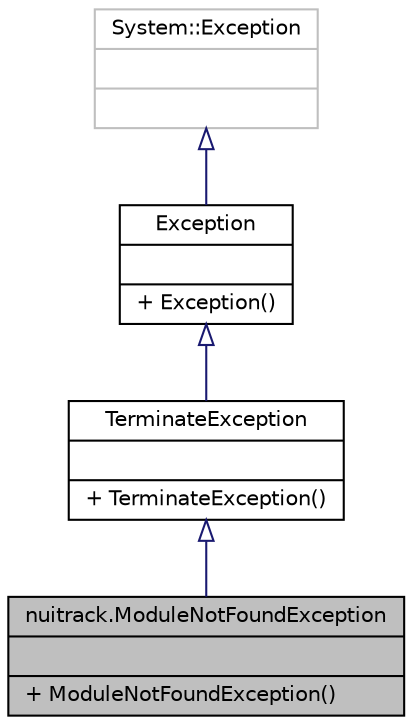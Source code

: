 digraph "nuitrack.ModuleNotFoundException"
{
  edge [fontname="Helvetica",fontsize="10",labelfontname="Helvetica",labelfontsize="10"];
  node [fontname="Helvetica",fontsize="10",shape=record];
  Node1 [label="{nuitrack.ModuleNotFoundException\n||+ ModuleNotFoundException()\l}",height=0.2,width=0.4,color="black", fillcolor="grey75", style="filled" fontcolor="black"];
  Node2 -> Node1 [dir="back",color="midnightblue",fontsize="10",style="solid",arrowtail="onormal",fontname="Helvetica"];
  Node2 [label="{TerminateException\n||+ TerminateException()\l}",height=0.2,width=0.4,color="black", fillcolor="white", style="filled",URL="$classnuitrack_1_1TerminateException.html"];
  Node3 -> Node2 [dir="back",color="midnightblue",fontsize="10",style="solid",arrowtail="onormal",fontname="Helvetica"];
  Node3 [label="{Exception\n||+ Exception()\l}",height=0.2,width=0.4,color="black", fillcolor="white", style="filled",URL="$classnuitrack_1_1Exception.html"];
  Node4 -> Node3 [dir="back",color="midnightblue",fontsize="10",style="solid",arrowtail="onormal",fontname="Helvetica"];
  Node4 [label="{System::Exception\n||}",height=0.2,width=0.4,color="grey75", fillcolor="white", style="filled"];
}
